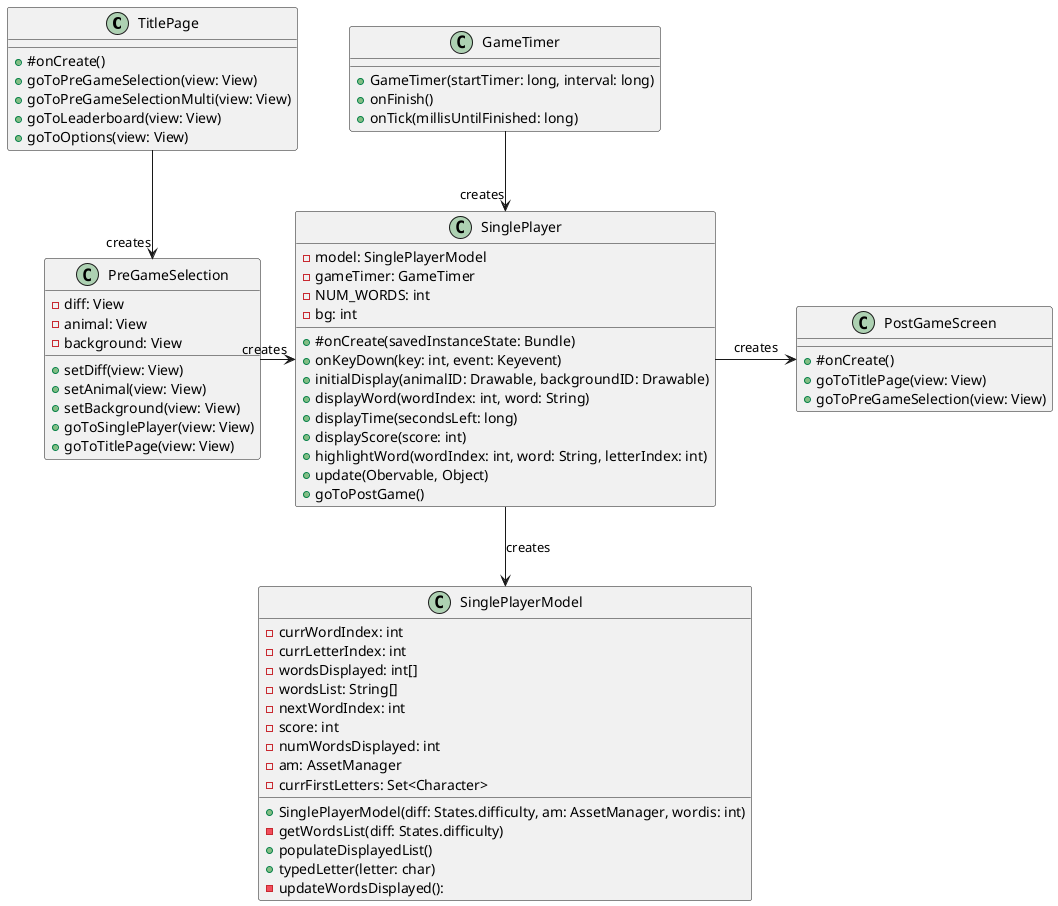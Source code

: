 @startuml
class TitlePage {
    + #onCreate()
    +goToPreGameSelection(view: View)
    +goToPreGameSelectionMulti(view: View)
    +goToLeaderboard(view: View)
    +goToOptions(view: View)
}
class GameTimer {
    +GameTimer(startTimer: long, interval: long)
    +onFinish()
    +onTick(millisUntilFinished: long)
}

class PreGameSelection {
    -diff: View
    -animal: View
    -background: View
    + setDiff(view: View)
    + setAnimal(view: View)
    + setBackground(view: View)
    + goToSinglePlayer(view: View)
    + goToTitlePage(view: View)
}

class SinglePlayer {
    -model: SinglePlayerModel
    -gameTimer: GameTimer
    -NUM_WORDS: int
    -bg: int
    + #onCreate(savedInstanceState: Bundle)
    + onKeyDown(key: int, event: Keyevent)
    + initialDisplay(animalID: Drawable, backgroundID: Drawable)
    + displayWord(wordIndex: int, word: String)
    + displayTime(secondsLeft: long)
    + displayScore(score: int)
    + highlightWord(wordIndex: int, word: String, letterIndex: int)
    + update(Obervable, Object)
    + goToPostGame()

}

class PostGameScreen {
    + #onCreate()
    + goToTitlePage(view: View)
    + goToPreGameSelection(view: View)
}
class SinglePlayerModel {
    -currWordIndex: int
    -currLetterIndex: int
    -wordsDisplayed: int[]
    -wordsList: String[]
    -nextWordIndex: int
    -score: int
    -numWordsDisplayed: int
    -am: AssetManager
    -currFirstLetters: Set<Character>
    +SinglePlayerModel(diff: States.difficulty, am: AssetManager, wordis: int)
    -getWordsList(diff: States.difficulty)
    +populateDisplayedList()
    +typedLetter(letter: char)
    -updateWordsDisplayed():
}


TitlePage -down-> "creates" PreGameSelection
PreGameSelection -right-> "creates" SinglePlayer
SinglePlayer -down-> SinglePlayerModel : "creates"
SinglePlayer -right-> PostGameScreen : "creates"
GameTimer -down-> "creates" SinglePlayer
@enduml